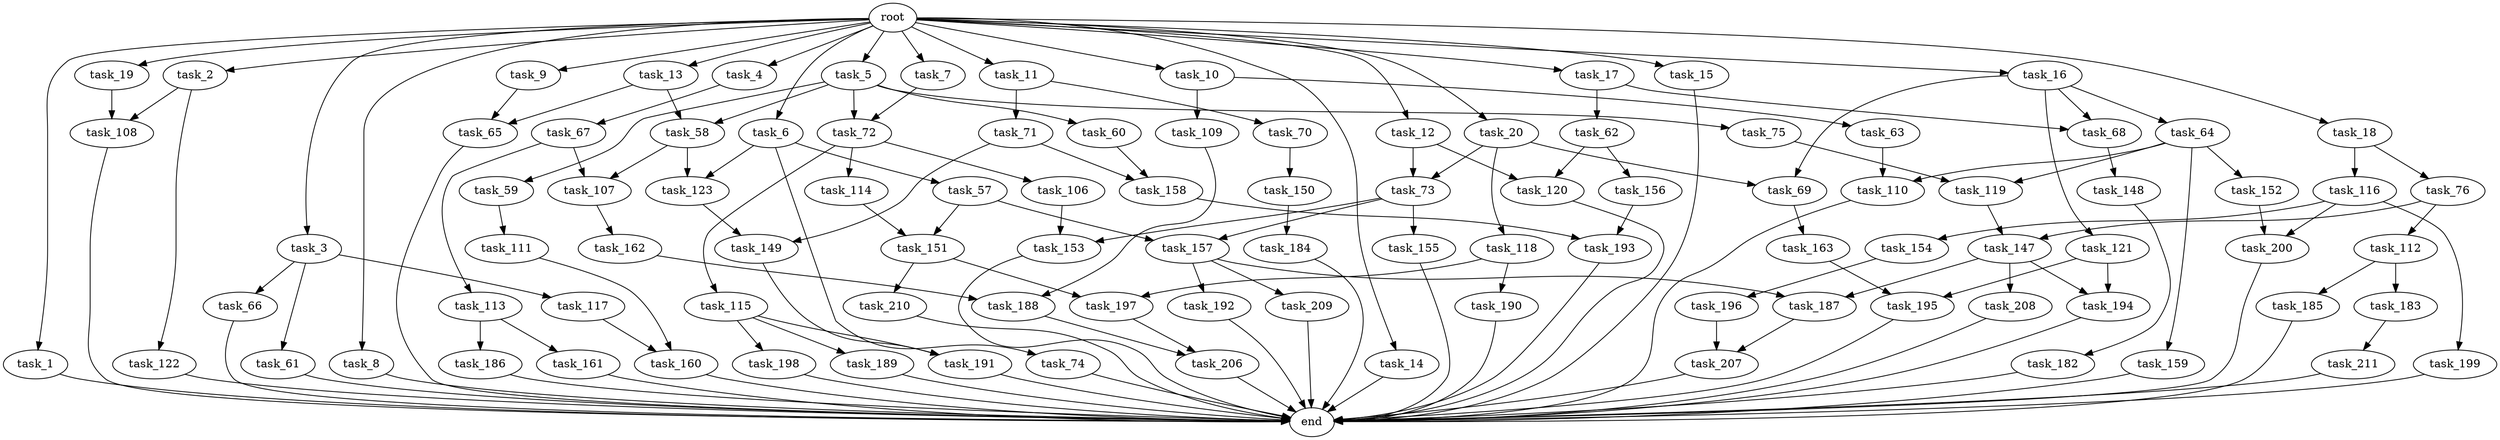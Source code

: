 digraph G {
  root [size="0.000000"];
  task_1 [size="102.400000"];
  task_2 [size="102.400000"];
  task_3 [size="102.400000"];
  task_4 [size="102.400000"];
  task_5 [size="102.400000"];
  task_6 [size="102.400000"];
  task_7 [size="102.400000"];
  task_8 [size="102.400000"];
  task_9 [size="102.400000"];
  task_10 [size="102.400000"];
  task_11 [size="102.400000"];
  task_12 [size="102.400000"];
  task_13 [size="102.400000"];
  task_14 [size="102.400000"];
  task_15 [size="102.400000"];
  task_16 [size="102.400000"];
  task_17 [size="102.400000"];
  task_18 [size="102.400000"];
  task_19 [size="102.400000"];
  task_20 [size="102.400000"];
  task_57 [size="21474836480.000000"];
  task_58 [size="91053306675.200012"];
  task_59 [size="69578470195.199997"];
  task_60 [size="69578470195.199997"];
  task_61 [size="54975581388.800003"];
  task_62 [size="13743895347.200001"];
  task_63 [size="13743895347.200001"];
  task_64 [size="3435973836.800000"];
  task_65 [size="63565515980.800003"];
  task_66 [size="54975581388.800003"];
  task_67 [size="3435973836.800000"];
  task_68 [size="17179869184.000000"];
  task_69 [size="17179869184.000000"];
  task_70 [size="30923764531.200001"];
  task_71 [size="30923764531.200001"];
  task_72 [size="73014444032.000000"];
  task_73 [size="83322365542.400009"];
  task_74 [size="21474836480.000000"];
  task_75 [size="69578470195.199997"];
  task_76 [size="30923764531.200001"];
  task_106 [size="3435973836.800000"];
  task_107 [size="73014444032.000000"];
  task_108 [size="34359738368.000000"];
  task_109 [size="13743895347.200001"];
  task_110 [size="62706522521.600006"];
  task_111 [size="30923764531.200001"];
  task_112 [size="42090679500.800003"];
  task_113 [size="30923764531.200001"];
  task_114 [size="3435973836.800000"];
  task_115 [size="3435973836.800000"];
  task_116 [size="30923764531.200001"];
  task_117 [size="54975581388.800003"];
  task_118 [size="13743895347.200001"];
  task_119 [size="38654705664.000000"];
  task_120 [size="73014444032.000000"];
  task_121 [size="3435973836.800000"];
  task_122 [size="3435973836.800000"];
  task_123 [size="63565515980.800003"];
  task_147 [size="84181359001.600006"];
  task_148 [size="7730941132.800000"];
  task_149 [size="89335319756.800003"];
  task_150 [size="13743895347.200001"];
  task_151 [size="140874927308.800018"];
  task_152 [size="7730941132.800000"];
  task_153 [size="89335319756.800003"];
  task_154 [size="7730941132.800000"];
  task_155 [size="85899345920.000000"];
  task_156 [size="3435973836.800000"];
  task_157 [size="140874927308.800018"];
  task_158 [size="34359738368.000000"];
  task_159 [size="7730941132.800000"];
  task_160 [size="6871947673.600000"];
  task_161 [size="85899345920.000000"];
  task_162 [size="7730941132.800000"];
  task_163 [size="3435973836.800000"];
  task_182 [size="30923764531.200001"];
  task_183 [size="13743895347.200001"];
  task_184 [size="54975581388.800003"];
  task_185 [size="13743895347.200001"];
  task_186 [size="85899345920.000000"];
  task_187 [size="140874927308.800018"];
  task_188 [size="73014444032.000000"];
  task_189 [size="85899345920.000000"];
  task_190 [size="13743895347.200001"];
  task_191 [size="93630287052.800003"];
  task_192 [size="54975581388.800003"];
  task_193 [size="62706522521.600006"];
  task_194 [size="116823110451.200012"];
  task_195 [size="38654705664.000000"];
  task_196 [size="21474836480.000000"];
  task_197 [size="21474836480.000000"];
  task_198 [size="85899345920.000000"];
  task_199 [size="7730941132.800000"];
  task_200 [size="77309411328.000000"];
  task_206 [size="127990025420.800003"];
  task_207 [size="68719476736.000000"];
  task_208 [size="85899345920.000000"];
  task_209 [size="54975581388.800003"];
  task_210 [size="7730941132.800000"];
  task_211 [size="21474836480.000000"];
  end [size="0.000000"];

  root -> task_1 [size="1.000000"];
  root -> task_2 [size="1.000000"];
  root -> task_3 [size="1.000000"];
  root -> task_4 [size="1.000000"];
  root -> task_5 [size="1.000000"];
  root -> task_6 [size="1.000000"];
  root -> task_7 [size="1.000000"];
  root -> task_8 [size="1.000000"];
  root -> task_9 [size="1.000000"];
  root -> task_10 [size="1.000000"];
  root -> task_11 [size="1.000000"];
  root -> task_12 [size="1.000000"];
  root -> task_13 [size="1.000000"];
  root -> task_14 [size="1.000000"];
  root -> task_15 [size="1.000000"];
  root -> task_16 [size="1.000000"];
  root -> task_17 [size="1.000000"];
  root -> task_18 [size="1.000000"];
  root -> task_19 [size="1.000000"];
  root -> task_20 [size="1.000000"];
  task_1 -> end [size="1.000000"];
  task_2 -> task_108 [size="33554432.000000"];
  task_2 -> task_122 [size="33554432.000000"];
  task_3 -> task_61 [size="536870912.000000"];
  task_3 -> task_66 [size="536870912.000000"];
  task_3 -> task_117 [size="536870912.000000"];
  task_4 -> task_67 [size="33554432.000000"];
  task_5 -> task_58 [size="679477248.000000"];
  task_5 -> task_59 [size="679477248.000000"];
  task_5 -> task_60 [size="679477248.000000"];
  task_5 -> task_72 [size="679477248.000000"];
  task_5 -> task_75 [size="679477248.000000"];
  task_6 -> task_57 [size="209715200.000000"];
  task_6 -> task_74 [size="209715200.000000"];
  task_6 -> task_123 [size="209715200.000000"];
  task_7 -> task_72 [size="33554432.000000"];
  task_8 -> end [size="1.000000"];
  task_9 -> task_65 [size="411041792.000000"];
  task_10 -> task_63 [size="134217728.000000"];
  task_10 -> task_109 [size="134217728.000000"];
  task_11 -> task_70 [size="301989888.000000"];
  task_11 -> task_71 [size="301989888.000000"];
  task_12 -> task_73 [size="679477248.000000"];
  task_12 -> task_120 [size="679477248.000000"];
  task_13 -> task_58 [size="209715200.000000"];
  task_13 -> task_65 [size="209715200.000000"];
  task_14 -> end [size="1.000000"];
  task_15 -> end [size="1.000000"];
  task_16 -> task_64 [size="33554432.000000"];
  task_16 -> task_68 [size="33554432.000000"];
  task_16 -> task_69 [size="33554432.000000"];
  task_16 -> task_121 [size="33554432.000000"];
  task_17 -> task_62 [size="134217728.000000"];
  task_17 -> task_68 [size="134217728.000000"];
  task_18 -> task_76 [size="301989888.000000"];
  task_18 -> task_116 [size="301989888.000000"];
  task_19 -> task_108 [size="301989888.000000"];
  task_20 -> task_69 [size="134217728.000000"];
  task_20 -> task_73 [size="134217728.000000"];
  task_20 -> task_118 [size="134217728.000000"];
  task_57 -> task_151 [size="536870912.000000"];
  task_57 -> task_157 [size="536870912.000000"];
  task_58 -> task_107 [size="411041792.000000"];
  task_58 -> task_123 [size="411041792.000000"];
  task_59 -> task_111 [size="301989888.000000"];
  task_60 -> task_158 [size="301989888.000000"];
  task_61 -> end [size="1.000000"];
  task_62 -> task_120 [size="33554432.000000"];
  task_62 -> task_156 [size="33554432.000000"];
  task_63 -> task_110 [size="536870912.000000"];
  task_64 -> task_110 [size="75497472.000000"];
  task_64 -> task_119 [size="75497472.000000"];
  task_64 -> task_152 [size="75497472.000000"];
  task_64 -> task_159 [size="75497472.000000"];
  task_65 -> end [size="1.000000"];
  task_66 -> end [size="1.000000"];
  task_67 -> task_107 [size="301989888.000000"];
  task_67 -> task_113 [size="301989888.000000"];
  task_68 -> task_148 [size="75497472.000000"];
  task_69 -> task_163 [size="33554432.000000"];
  task_70 -> task_150 [size="134217728.000000"];
  task_71 -> task_149 [size="33554432.000000"];
  task_71 -> task_158 [size="33554432.000000"];
  task_72 -> task_106 [size="33554432.000000"];
  task_72 -> task_114 [size="33554432.000000"];
  task_72 -> task_115 [size="33554432.000000"];
  task_73 -> task_153 [size="838860800.000000"];
  task_73 -> task_155 [size="838860800.000000"];
  task_73 -> task_157 [size="838860800.000000"];
  task_74 -> end [size="1.000000"];
  task_75 -> task_119 [size="301989888.000000"];
  task_76 -> task_112 [size="411041792.000000"];
  task_76 -> task_147 [size="411041792.000000"];
  task_106 -> task_153 [size="33554432.000000"];
  task_107 -> task_162 [size="75497472.000000"];
  task_108 -> end [size="1.000000"];
  task_109 -> task_188 [size="411041792.000000"];
  task_110 -> end [size="1.000000"];
  task_111 -> task_160 [size="33554432.000000"];
  task_112 -> task_183 [size="134217728.000000"];
  task_112 -> task_185 [size="134217728.000000"];
  task_113 -> task_161 [size="838860800.000000"];
  task_113 -> task_186 [size="838860800.000000"];
  task_114 -> task_151 [size="838860800.000000"];
  task_115 -> task_189 [size="838860800.000000"];
  task_115 -> task_191 [size="838860800.000000"];
  task_115 -> task_198 [size="838860800.000000"];
  task_116 -> task_154 [size="75497472.000000"];
  task_116 -> task_199 [size="75497472.000000"];
  task_116 -> task_200 [size="75497472.000000"];
  task_117 -> task_160 [size="33554432.000000"];
  task_118 -> task_190 [size="134217728.000000"];
  task_118 -> task_197 [size="134217728.000000"];
  task_119 -> task_147 [size="411041792.000000"];
  task_120 -> end [size="1.000000"];
  task_121 -> task_194 [size="301989888.000000"];
  task_121 -> task_195 [size="301989888.000000"];
  task_122 -> end [size="1.000000"];
  task_123 -> task_149 [size="838860800.000000"];
  task_147 -> task_187 [size="838860800.000000"];
  task_147 -> task_194 [size="838860800.000000"];
  task_147 -> task_208 [size="838860800.000000"];
  task_148 -> task_182 [size="301989888.000000"];
  task_149 -> task_191 [size="75497472.000000"];
  task_150 -> task_184 [size="536870912.000000"];
  task_151 -> task_197 [size="75497472.000000"];
  task_151 -> task_210 [size="75497472.000000"];
  task_152 -> task_200 [size="679477248.000000"];
  task_153 -> end [size="1.000000"];
  task_154 -> task_196 [size="209715200.000000"];
  task_155 -> end [size="1.000000"];
  task_156 -> task_193 [size="75497472.000000"];
  task_157 -> task_187 [size="536870912.000000"];
  task_157 -> task_192 [size="536870912.000000"];
  task_157 -> task_209 [size="536870912.000000"];
  task_158 -> task_193 [size="536870912.000000"];
  task_159 -> end [size="1.000000"];
  task_160 -> end [size="1.000000"];
  task_161 -> end [size="1.000000"];
  task_162 -> task_188 [size="301989888.000000"];
  task_163 -> task_195 [size="75497472.000000"];
  task_182 -> end [size="1.000000"];
  task_183 -> task_211 [size="209715200.000000"];
  task_184 -> end [size="1.000000"];
  task_185 -> end [size="1.000000"];
  task_186 -> end [size="1.000000"];
  task_187 -> task_207 [size="134217728.000000"];
  task_188 -> task_206 [size="838860800.000000"];
  task_189 -> end [size="1.000000"];
  task_190 -> end [size="1.000000"];
  task_191 -> end [size="1.000000"];
  task_192 -> end [size="1.000000"];
  task_193 -> end [size="1.000000"];
  task_194 -> end [size="1.000000"];
  task_195 -> end [size="1.000000"];
  task_196 -> task_207 [size="536870912.000000"];
  task_197 -> task_206 [size="411041792.000000"];
  task_198 -> end [size="1.000000"];
  task_199 -> end [size="1.000000"];
  task_200 -> end [size="1.000000"];
  task_206 -> end [size="1.000000"];
  task_207 -> end [size="1.000000"];
  task_208 -> end [size="1.000000"];
  task_209 -> end [size="1.000000"];
  task_210 -> end [size="1.000000"];
  task_211 -> end [size="1.000000"];
}
